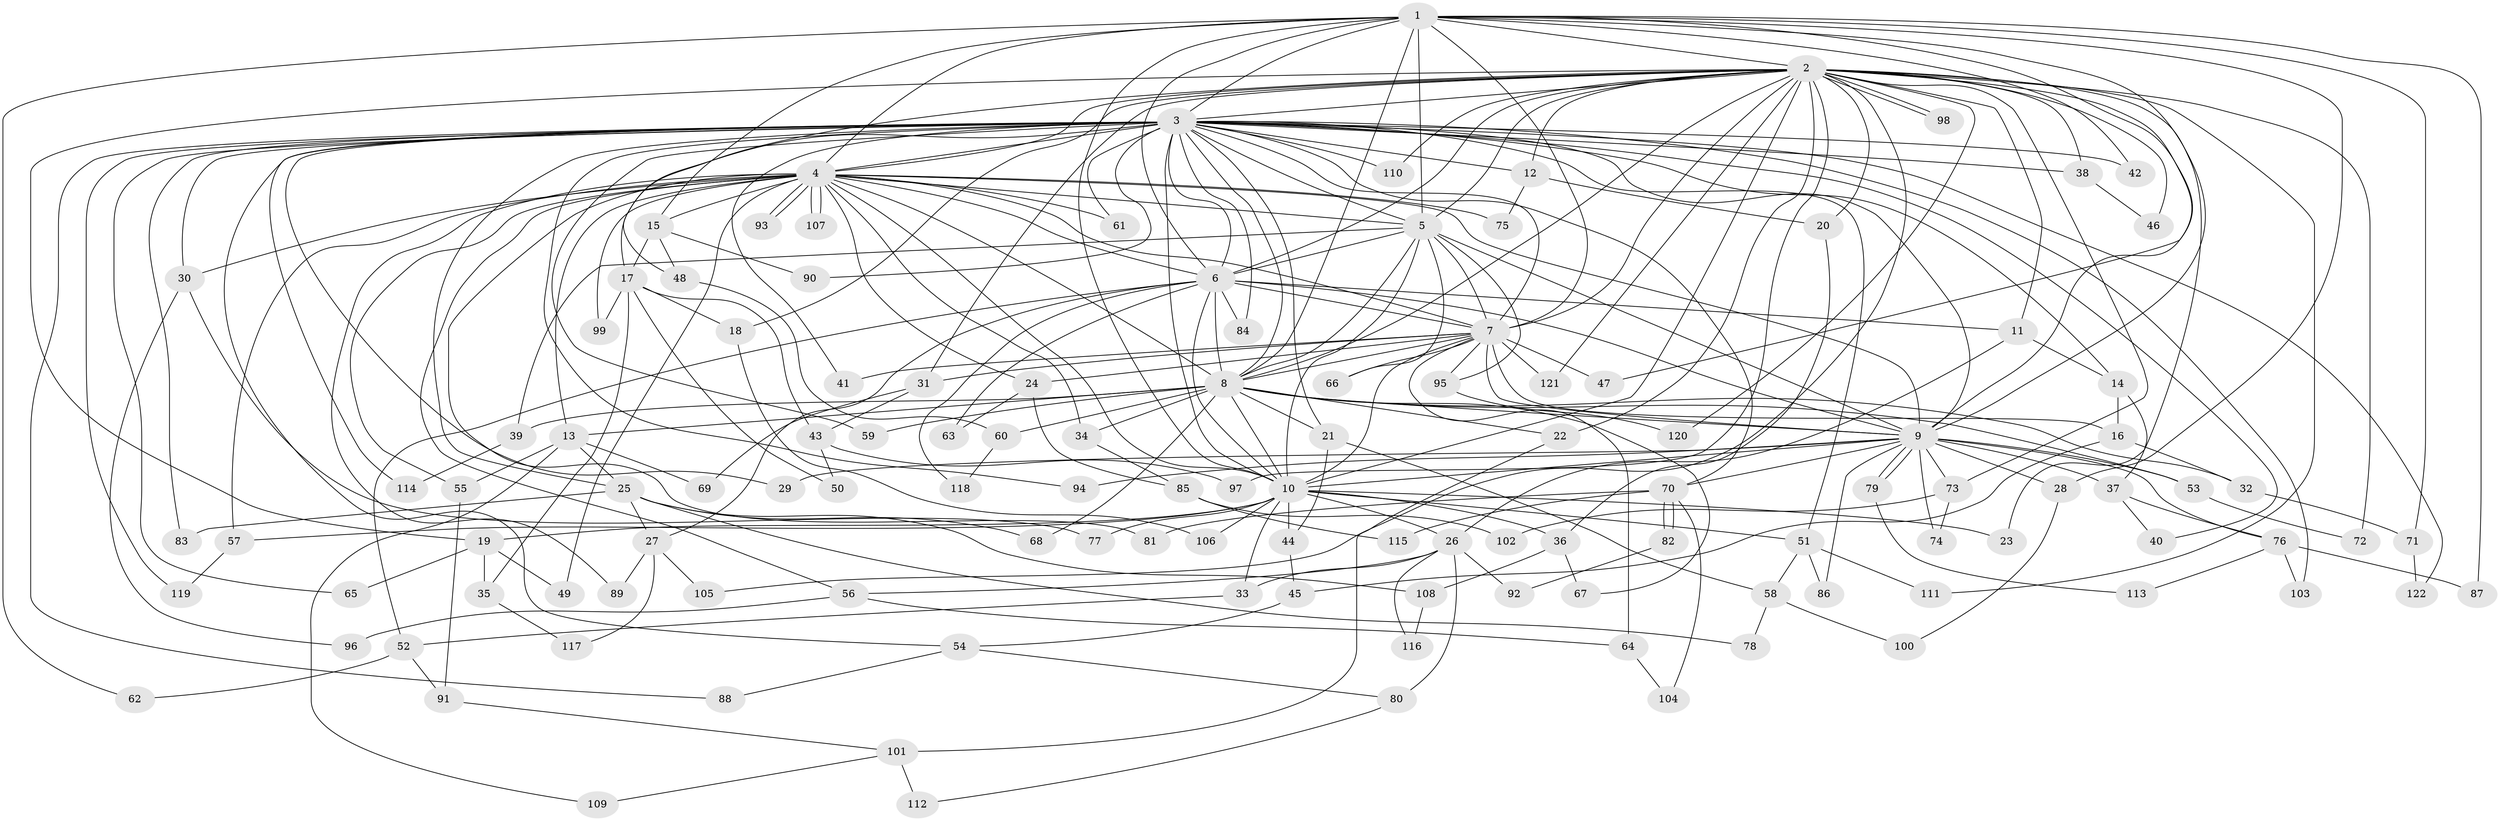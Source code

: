 // coarse degree distribution, {38: 0.011764705882352941, 24: 0.023529411764705882, 19: 0.011764705882352941, 13: 0.011764705882352941, 16: 0.023529411764705882, 4: 0.15294117647058825, 6: 0.011764705882352941, 7: 0.03529411764705882, 5: 0.08235294117647059, 3: 0.23529411764705882, 2: 0.36470588235294116, 8: 0.011764705882352941, 1: 0.023529411764705882}
// Generated by graph-tools (version 1.1) at 2025/17/03/04/25 18:17:43]
// undirected, 122 vertices, 269 edges
graph export_dot {
graph [start="1"]
  node [color=gray90,style=filled];
  1;
  2;
  3;
  4;
  5;
  6;
  7;
  8;
  9;
  10;
  11;
  12;
  13;
  14;
  15;
  16;
  17;
  18;
  19;
  20;
  21;
  22;
  23;
  24;
  25;
  26;
  27;
  28;
  29;
  30;
  31;
  32;
  33;
  34;
  35;
  36;
  37;
  38;
  39;
  40;
  41;
  42;
  43;
  44;
  45;
  46;
  47;
  48;
  49;
  50;
  51;
  52;
  53;
  54;
  55;
  56;
  57;
  58;
  59;
  60;
  61;
  62;
  63;
  64;
  65;
  66;
  67;
  68;
  69;
  70;
  71;
  72;
  73;
  74;
  75;
  76;
  77;
  78;
  79;
  80;
  81;
  82;
  83;
  84;
  85;
  86;
  87;
  88;
  89;
  90;
  91;
  92;
  93;
  94;
  95;
  96;
  97;
  98;
  99;
  100;
  101;
  102;
  103;
  104;
  105;
  106;
  107;
  108;
  109;
  110;
  111;
  112;
  113;
  114;
  115;
  116;
  117;
  118;
  119;
  120;
  121;
  122;
  1 -- 2;
  1 -- 3;
  1 -- 4;
  1 -- 5;
  1 -- 6;
  1 -- 7;
  1 -- 8;
  1 -- 9;
  1 -- 10;
  1 -- 15;
  1 -- 28;
  1 -- 42;
  1 -- 47;
  1 -- 62;
  1 -- 71;
  1 -- 87;
  2 -- 3;
  2 -- 4;
  2 -- 5;
  2 -- 6;
  2 -- 7;
  2 -- 8;
  2 -- 9;
  2 -- 10;
  2 -- 11;
  2 -- 12;
  2 -- 18;
  2 -- 19;
  2 -- 20;
  2 -- 22;
  2 -- 23;
  2 -- 31;
  2 -- 38;
  2 -- 46;
  2 -- 48;
  2 -- 72;
  2 -- 73;
  2 -- 97;
  2 -- 98;
  2 -- 98;
  2 -- 105;
  2 -- 110;
  2 -- 111;
  2 -- 120;
  2 -- 121;
  3 -- 4;
  3 -- 5;
  3 -- 6;
  3 -- 7;
  3 -- 8;
  3 -- 9;
  3 -- 10;
  3 -- 12;
  3 -- 14;
  3 -- 17;
  3 -- 21;
  3 -- 25;
  3 -- 29;
  3 -- 30;
  3 -- 38;
  3 -- 40;
  3 -- 41;
  3 -- 42;
  3 -- 51;
  3 -- 54;
  3 -- 59;
  3 -- 61;
  3 -- 65;
  3 -- 70;
  3 -- 83;
  3 -- 84;
  3 -- 88;
  3 -- 90;
  3 -- 94;
  3 -- 103;
  3 -- 110;
  3 -- 114;
  3 -- 119;
  3 -- 122;
  4 -- 5;
  4 -- 6;
  4 -- 7;
  4 -- 8;
  4 -- 9;
  4 -- 10;
  4 -- 13;
  4 -- 15;
  4 -- 24;
  4 -- 30;
  4 -- 34;
  4 -- 49;
  4 -- 55;
  4 -- 56;
  4 -- 57;
  4 -- 61;
  4 -- 75;
  4 -- 81;
  4 -- 89;
  4 -- 93;
  4 -- 93;
  4 -- 99;
  4 -- 107;
  4 -- 107;
  5 -- 6;
  5 -- 7;
  5 -- 8;
  5 -- 9;
  5 -- 10;
  5 -- 39;
  5 -- 66;
  5 -- 95;
  6 -- 7;
  6 -- 8;
  6 -- 9;
  6 -- 10;
  6 -- 11;
  6 -- 27;
  6 -- 52;
  6 -- 63;
  6 -- 84;
  6 -- 118;
  7 -- 8;
  7 -- 9;
  7 -- 10;
  7 -- 16;
  7 -- 24;
  7 -- 31;
  7 -- 41;
  7 -- 47;
  7 -- 64;
  7 -- 66;
  7 -- 95;
  7 -- 121;
  8 -- 9;
  8 -- 10;
  8 -- 13;
  8 -- 21;
  8 -- 22;
  8 -- 32;
  8 -- 34;
  8 -- 39;
  8 -- 53;
  8 -- 59;
  8 -- 60;
  8 -- 67;
  8 -- 68;
  9 -- 10;
  9 -- 28;
  9 -- 29;
  9 -- 37;
  9 -- 53;
  9 -- 70;
  9 -- 73;
  9 -- 74;
  9 -- 76;
  9 -- 79;
  9 -- 79;
  9 -- 86;
  9 -- 94;
  10 -- 19;
  10 -- 23;
  10 -- 26;
  10 -- 33;
  10 -- 36;
  10 -- 44;
  10 -- 51;
  10 -- 57;
  10 -- 77;
  10 -- 106;
  11 -- 14;
  11 -- 26;
  12 -- 20;
  12 -- 75;
  13 -- 25;
  13 -- 55;
  13 -- 69;
  13 -- 109;
  14 -- 16;
  14 -- 37;
  15 -- 17;
  15 -- 48;
  15 -- 90;
  16 -- 32;
  16 -- 45;
  17 -- 18;
  17 -- 35;
  17 -- 43;
  17 -- 50;
  17 -- 99;
  18 -- 106;
  19 -- 35;
  19 -- 49;
  19 -- 65;
  20 -- 36;
  21 -- 44;
  21 -- 58;
  22 -- 101;
  24 -- 63;
  24 -- 85;
  25 -- 27;
  25 -- 68;
  25 -- 78;
  25 -- 83;
  25 -- 108;
  26 -- 33;
  26 -- 56;
  26 -- 80;
  26 -- 92;
  26 -- 116;
  27 -- 89;
  27 -- 105;
  27 -- 117;
  28 -- 100;
  30 -- 77;
  30 -- 96;
  31 -- 43;
  31 -- 69;
  32 -- 71;
  33 -- 52;
  34 -- 85;
  35 -- 117;
  36 -- 67;
  36 -- 108;
  37 -- 40;
  37 -- 76;
  38 -- 46;
  39 -- 114;
  43 -- 50;
  43 -- 97;
  44 -- 45;
  45 -- 54;
  48 -- 60;
  51 -- 58;
  51 -- 86;
  51 -- 111;
  52 -- 62;
  52 -- 91;
  53 -- 72;
  54 -- 80;
  54 -- 88;
  55 -- 91;
  56 -- 64;
  56 -- 96;
  57 -- 119;
  58 -- 78;
  58 -- 100;
  60 -- 118;
  64 -- 104;
  70 -- 81;
  70 -- 82;
  70 -- 82;
  70 -- 104;
  70 -- 115;
  71 -- 122;
  73 -- 74;
  73 -- 102;
  76 -- 87;
  76 -- 103;
  76 -- 113;
  79 -- 113;
  80 -- 112;
  82 -- 92;
  85 -- 102;
  85 -- 115;
  91 -- 101;
  95 -- 120;
  101 -- 109;
  101 -- 112;
  108 -- 116;
}
